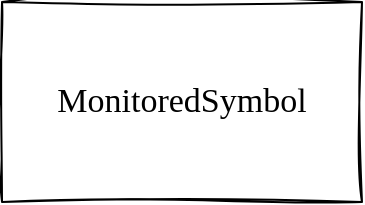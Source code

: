 <mxfile>
    <diagram id="YkvriPw3IoX1bgJJ_rWK" name="Entities">
        <mxGraphModel dx="425" dy="415" grid="1" gridSize="10" guides="1" tooltips="1" connect="1" arrows="1" fold="1" page="1" pageScale="1" pageWidth="827" pageHeight="1169" math="0" shadow="0">
            <root>
                <mxCell id="0"/>
                <mxCell id="1" parent="0"/>
                <mxCell id="2" value="MonitoredSymbol" style="rounded=0;whiteSpace=wrap;html=1;fontFamily=Comic Sans MS;fontSize=17;sketch=1;curveFitting=1;jiggle=2;" parent="1" vertex="1">
                    <mxGeometry x="80" y="90" width="180" height="100" as="geometry"/>
                </mxCell>
            </root>
        </mxGraphModel>
    </diagram>
</mxfile>